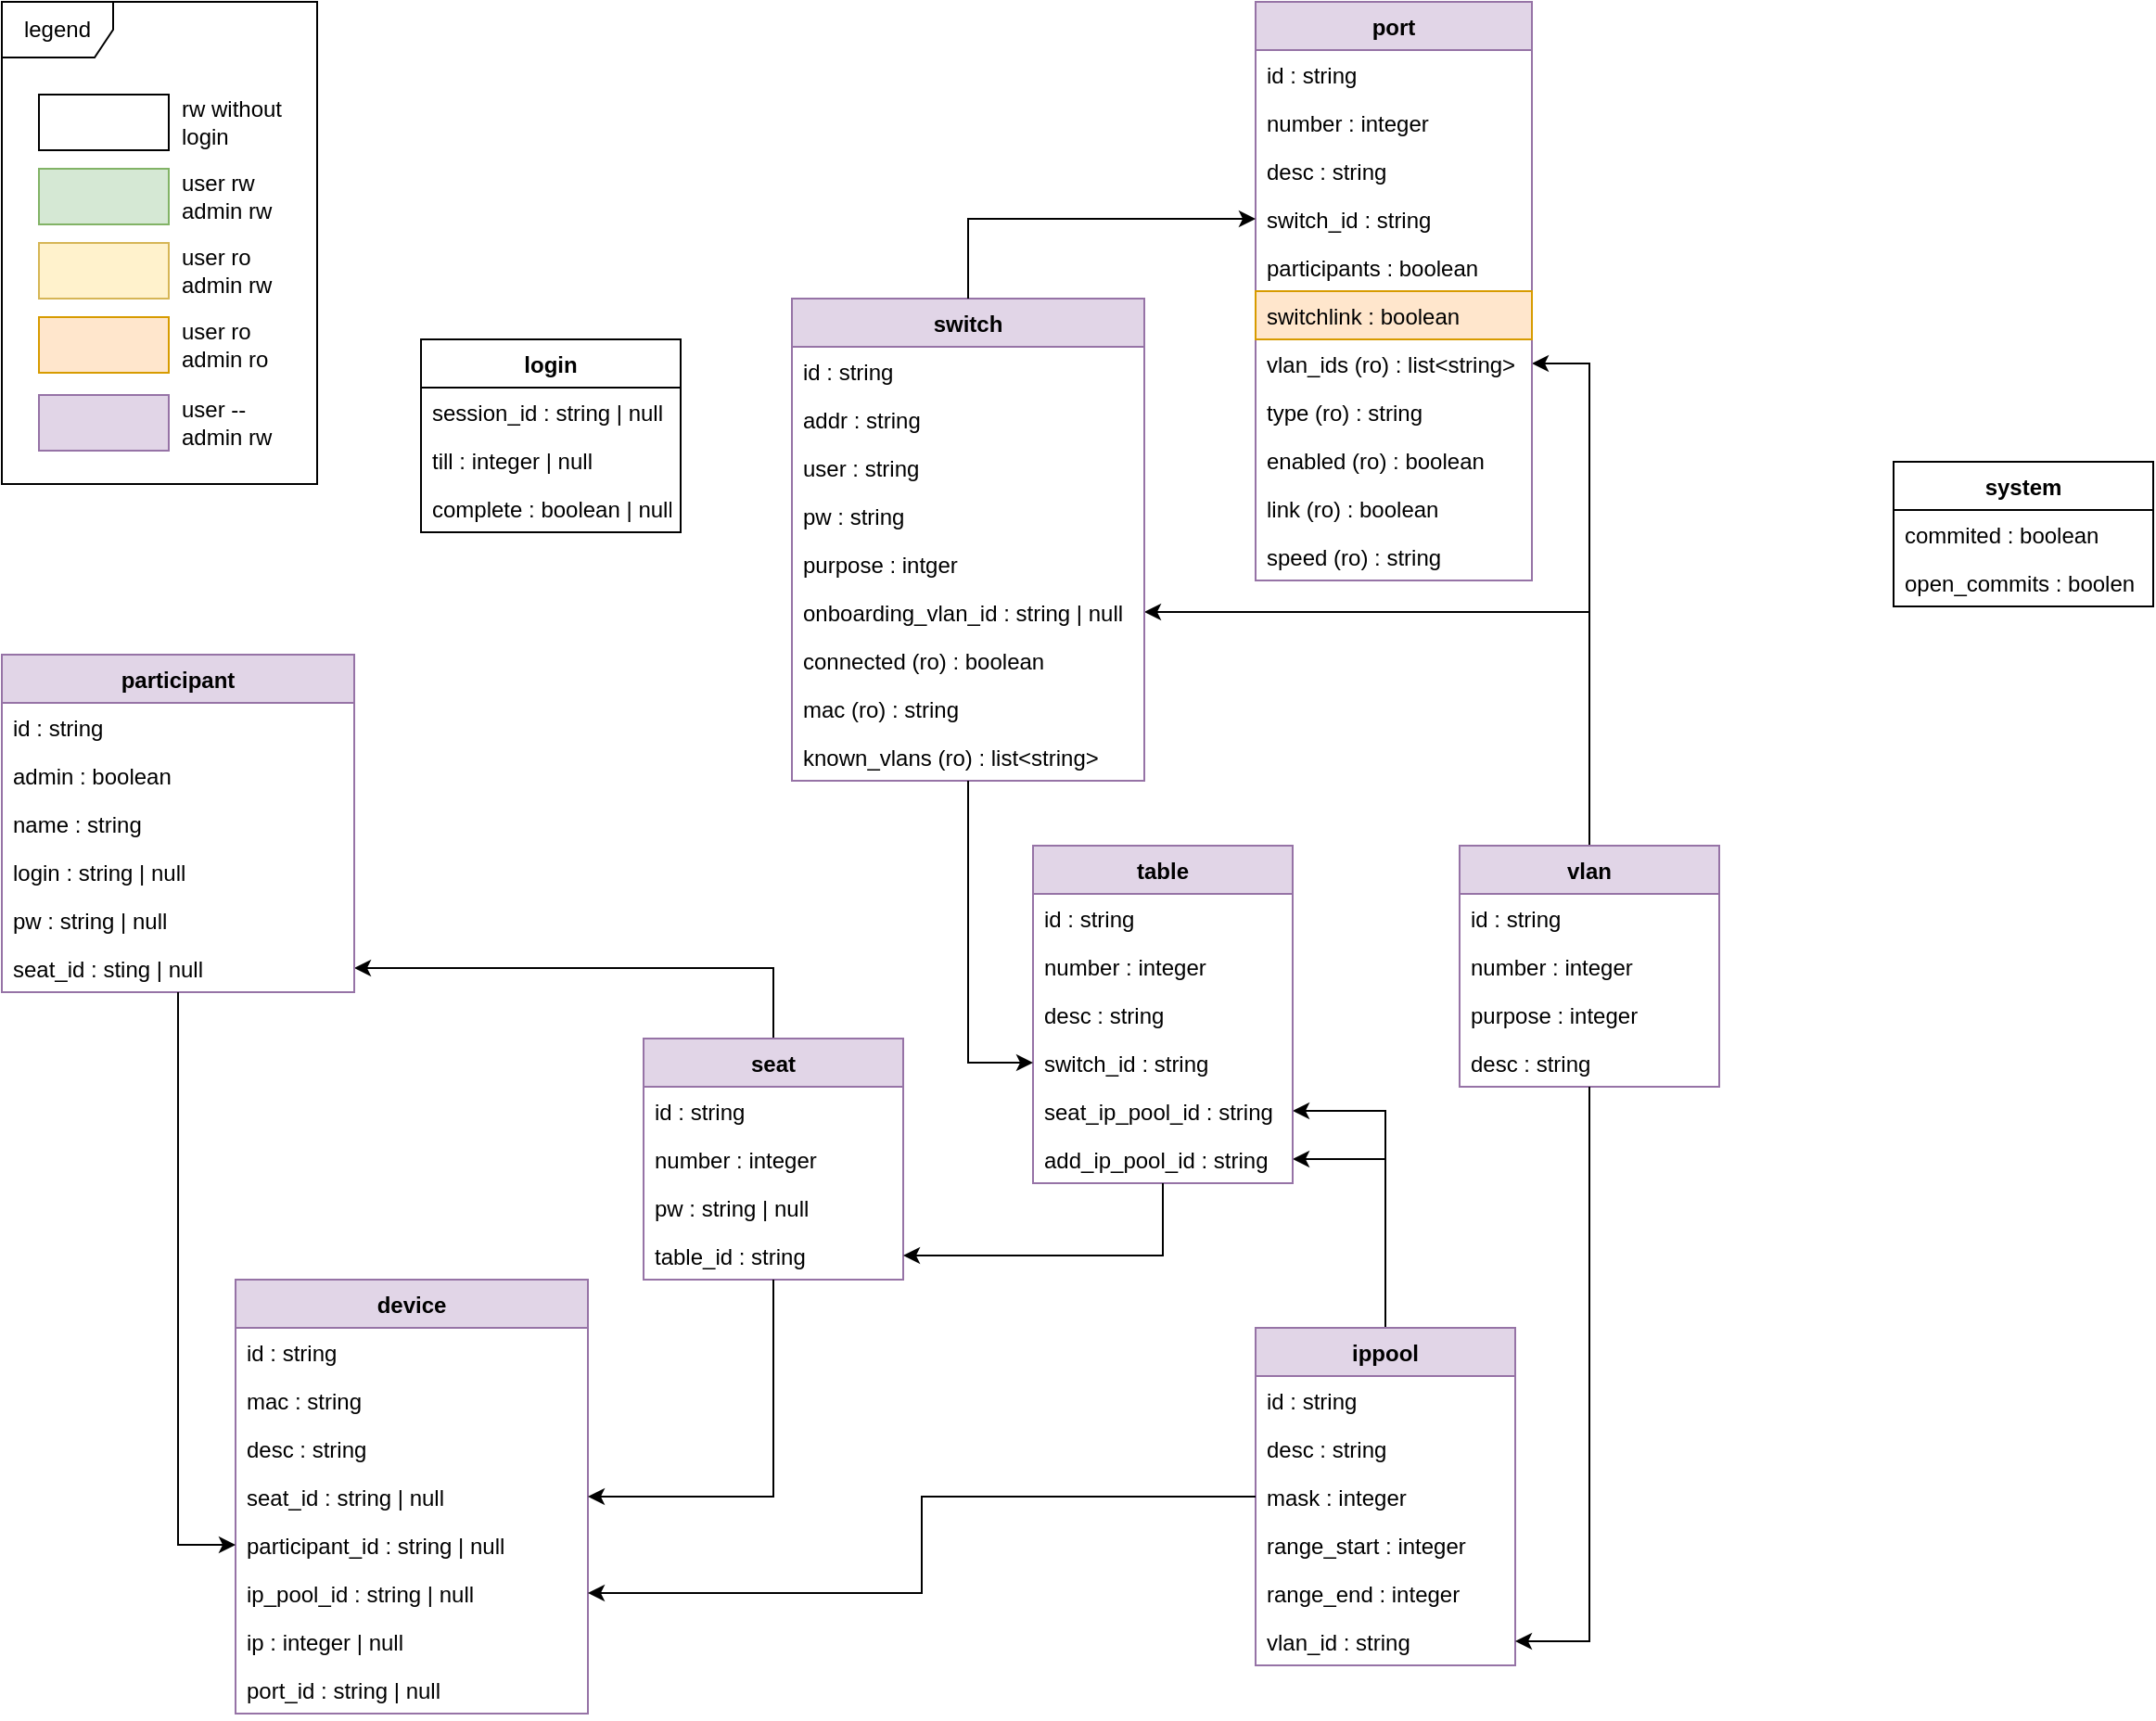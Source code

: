 <mxfile version="18.0.6" type="device"><diagram id="wcmjMXEbXOUI_5ojHGwT" name="Seite-1"><mxGraphModel dx="2062" dy="1167" grid="1" gridSize="10" guides="1" tooltips="1" connect="1" arrows="1" fold="1" page="1" pageScale="1" pageWidth="827" pageHeight="1169" math="0" shadow="0"><root><mxCell id="0"/><mxCell id="1" parent="0"/><mxCell id="OiGLj_DlRbiztUVWyKpy-1" value="login" style="swimlane;fontStyle=1;childLayout=stackLayout;horizontal=1;startSize=26;fillColor=none;horizontalStack=0;resizeParent=1;resizeParentMax=0;resizeLast=0;collapsible=1;marginBottom=0;" parent="1" vertex="1"><mxGeometry x="256" y="212" width="140" height="104" as="geometry"/></mxCell><mxCell id="OiGLj_DlRbiztUVWyKpy-2" value="session_id : string | null" style="text;strokeColor=none;fillColor=none;align=left;verticalAlign=top;spacingLeft=4;spacingRight=4;overflow=hidden;rotatable=0;points=[[0,0.5],[1,0.5]];portConstraint=eastwest;" parent="OiGLj_DlRbiztUVWyKpy-1" vertex="1"><mxGeometry y="26" width="140" height="26" as="geometry"/></mxCell><mxCell id="OiGLj_DlRbiztUVWyKpy-3" value="till : integer | null" style="text;strokeColor=none;fillColor=none;align=left;verticalAlign=top;spacingLeft=4;spacingRight=4;overflow=hidden;rotatable=0;points=[[0,0.5],[1,0.5]];portConstraint=eastwest;" parent="OiGLj_DlRbiztUVWyKpy-1" vertex="1"><mxGeometry y="52" width="140" height="26" as="geometry"/></mxCell><mxCell id="OiGLj_DlRbiztUVWyKpy-4" value="complete : boolean | null" style="text;strokeColor=none;fillColor=none;align=left;verticalAlign=top;spacingLeft=4;spacingRight=4;overflow=hidden;rotatable=0;points=[[0,0.5],[1,0.5]];portConstraint=eastwest;" parent="OiGLj_DlRbiztUVWyKpy-1" vertex="1"><mxGeometry y="78" width="140" height="26" as="geometry"/></mxCell><mxCell id="HbBlQq7aOt1CzihiDnGH-30" style="edgeStyle=orthogonalEdgeStyle;rounded=0;orthogonalLoop=1;jettySize=auto;html=1;" parent="1" source="HbBlQq7aOt1CzihiDnGH-1" target="HbBlQq7aOt1CzihiDnGH-29" edge="1"><mxGeometry relative="1" as="geometry"/></mxCell><mxCell id="3toufLZ86Ex0eC3baNWi-9" style="edgeStyle=orthogonalEdgeStyle;rounded=0;orthogonalLoop=1;jettySize=auto;html=1;" parent="1" source="HbBlQq7aOt1CzihiDnGH-1" target="3toufLZ86Ex0eC3baNWi-7" edge="1"><mxGeometry relative="1" as="geometry"/></mxCell><mxCell id="HbBlQq7aOt1CzihiDnGH-1" value="vlan" style="swimlane;fontStyle=1;childLayout=stackLayout;horizontal=1;startSize=26;fillColor=#e1d5e7;horizontalStack=0;resizeParent=1;resizeParentMax=0;resizeLast=0;collapsible=1;marginBottom=0;strokeColor=#9673a6;" parent="1" vertex="1"><mxGeometry x="816" y="485" width="140" height="130" as="geometry"/></mxCell><mxCell id="HbBlQq7aOt1CzihiDnGH-2" value="id : string" style="text;strokeColor=none;fillColor=none;align=left;verticalAlign=top;spacingLeft=4;spacingRight=4;overflow=hidden;rotatable=0;points=[[0,0.5],[1,0.5]];portConstraint=eastwest;" parent="HbBlQq7aOt1CzihiDnGH-1" vertex="1"><mxGeometry y="26" width="140" height="26" as="geometry"/></mxCell><mxCell id="HbBlQq7aOt1CzihiDnGH-3" value="number : integer" style="text;strokeColor=none;fillColor=none;align=left;verticalAlign=top;spacingLeft=4;spacingRight=4;overflow=hidden;rotatable=0;points=[[0,0.5],[1,0.5]];portConstraint=eastwest;" parent="HbBlQq7aOt1CzihiDnGH-1" vertex="1"><mxGeometry y="52" width="140" height="26" as="geometry"/></mxCell><mxCell id="HbBlQq7aOt1CzihiDnGH-4" value="purpose : integer" style="text;strokeColor=none;fillColor=none;align=left;verticalAlign=top;spacingLeft=4;spacingRight=4;overflow=hidden;rotatable=0;points=[[0,0.5],[1,0.5]];portConstraint=eastwest;" parent="HbBlQq7aOt1CzihiDnGH-1" vertex="1"><mxGeometry y="78" width="140" height="26" as="geometry"/></mxCell><mxCell id="HbBlQq7aOt1CzihiDnGH-5" value="desc : string" style="text;strokeColor=none;fillColor=none;align=left;verticalAlign=top;spacingLeft=4;spacingRight=4;overflow=hidden;rotatable=0;points=[[0,0.5],[1,0.5]];portConstraint=eastwest;" parent="HbBlQq7aOt1CzihiDnGH-1" vertex="1"><mxGeometry y="104" width="140" height="26" as="geometry"/></mxCell><mxCell id="HbBlQq7aOt1CzihiDnGH-21" style="edgeStyle=orthogonalEdgeStyle;rounded=0;orthogonalLoop=1;jettySize=auto;html=1;" parent="1" source="HbBlQq7aOt1CzihiDnGH-6" target="HbBlQq7aOt1CzihiDnGH-20" edge="1"><mxGeometry relative="1" as="geometry"/></mxCell><mxCell id="HbBlQq7aOt1CzihiDnGH-22" style="edgeStyle=orthogonalEdgeStyle;rounded=0;orthogonalLoop=1;jettySize=auto;html=1;" parent="1" source="HbBlQq7aOt1CzihiDnGH-6" target="HbBlQq7aOt1CzihiDnGH-19" edge="1"><mxGeometry relative="1" as="geometry"/></mxCell><mxCell id="HbBlQq7aOt1CzihiDnGH-6" value="ippool" style="swimlane;fontStyle=1;childLayout=stackLayout;horizontal=1;startSize=26;fillColor=#e1d5e7;horizontalStack=0;resizeParent=1;resizeParentMax=0;resizeLast=0;collapsible=1;marginBottom=0;strokeColor=#9673a6;" parent="1" vertex="1"><mxGeometry x="706" y="745" width="140" height="182" as="geometry"/></mxCell><mxCell id="HbBlQq7aOt1CzihiDnGH-7" value="id : string" style="text;strokeColor=none;fillColor=none;align=left;verticalAlign=top;spacingLeft=4;spacingRight=4;overflow=hidden;rotatable=0;points=[[0,0.5],[1,0.5]];portConstraint=eastwest;" parent="HbBlQq7aOt1CzihiDnGH-6" vertex="1"><mxGeometry y="26" width="140" height="26" as="geometry"/></mxCell><mxCell id="HbBlQq7aOt1CzihiDnGH-10" value="desc : string" style="text;strokeColor=none;fillColor=none;align=left;verticalAlign=top;spacingLeft=4;spacingRight=4;overflow=hidden;rotatable=0;points=[[0,0.5],[1,0.5]];portConstraint=eastwest;" parent="HbBlQq7aOt1CzihiDnGH-6" vertex="1"><mxGeometry y="52" width="140" height="26" as="geometry"/></mxCell><mxCell id="HbBlQq7aOt1CzihiDnGH-8" value="mask : integer" style="text;strokeColor=none;fillColor=none;align=left;verticalAlign=top;spacingLeft=4;spacingRight=4;overflow=hidden;rotatable=0;points=[[0,0.5],[1,0.5]];portConstraint=eastwest;" parent="HbBlQq7aOt1CzihiDnGH-6" vertex="1"><mxGeometry y="78" width="140" height="26" as="geometry"/></mxCell><mxCell id="HbBlQq7aOt1CzihiDnGH-9" value="range_start : integer" style="text;strokeColor=none;fillColor=none;align=left;verticalAlign=top;spacingLeft=4;spacingRight=4;overflow=hidden;rotatable=0;points=[[0,0.5],[1,0.5]];portConstraint=eastwest;" parent="HbBlQq7aOt1CzihiDnGH-6" vertex="1"><mxGeometry y="104" width="140" height="26" as="geometry"/></mxCell><mxCell id="HbBlQq7aOt1CzihiDnGH-11" value="range_end : integer" style="text;strokeColor=none;fillColor=none;align=left;verticalAlign=top;spacingLeft=4;spacingRight=4;overflow=hidden;rotatable=0;points=[[0,0.5],[1,0.5]];portConstraint=eastwest;" parent="HbBlQq7aOt1CzihiDnGH-6" vertex="1"><mxGeometry y="130" width="140" height="26" as="geometry"/></mxCell><mxCell id="HbBlQq7aOt1CzihiDnGH-12" value="vlan_id : string" style="text;strokeColor=none;fillColor=none;align=left;verticalAlign=top;spacingLeft=4;spacingRight=4;overflow=hidden;rotatable=0;points=[[0,0.5],[1,0.5]];portConstraint=eastwest;" parent="HbBlQq7aOt1CzihiDnGH-6" vertex="1"><mxGeometry y="156" width="140" height="26" as="geometry"/></mxCell><mxCell id="HbBlQq7aOt1CzihiDnGH-13" style="edgeStyle=orthogonalEdgeStyle;rounded=0;orthogonalLoop=1;jettySize=auto;html=1;" parent="1" source="HbBlQq7aOt1CzihiDnGH-1" target="HbBlQq7aOt1CzihiDnGH-12" edge="1"><mxGeometry relative="1" as="geometry"/></mxCell><mxCell id="HbBlQq7aOt1CzihiDnGH-14" value="table" style="swimlane;fontStyle=1;childLayout=stackLayout;horizontal=1;startSize=26;fillColor=#e1d5e7;horizontalStack=0;resizeParent=1;resizeParentMax=0;resizeLast=0;collapsible=1;marginBottom=0;strokeColor=#9673a6;" parent="1" vertex="1"><mxGeometry x="586" y="485" width="140" height="182" as="geometry"/></mxCell><mxCell id="HbBlQq7aOt1CzihiDnGH-15" value="id : string" style="text;strokeColor=none;fillColor=none;align=left;verticalAlign=top;spacingLeft=4;spacingRight=4;overflow=hidden;rotatable=0;points=[[0,0.5],[1,0.5]];portConstraint=eastwest;" parent="HbBlQq7aOt1CzihiDnGH-14" vertex="1"><mxGeometry y="26" width="140" height="26" as="geometry"/></mxCell><mxCell id="HbBlQq7aOt1CzihiDnGH-17" value="number : integer" style="text;strokeColor=none;fillColor=none;align=left;verticalAlign=top;spacingLeft=4;spacingRight=4;overflow=hidden;rotatable=0;points=[[0,0.5],[1,0.5]];portConstraint=eastwest;" parent="HbBlQq7aOt1CzihiDnGH-14" vertex="1"><mxGeometry y="52" width="140" height="26" as="geometry"/></mxCell><mxCell id="HbBlQq7aOt1CzihiDnGH-16" value="desc : string" style="text;strokeColor=none;fillColor=none;align=left;verticalAlign=top;spacingLeft=4;spacingRight=4;overflow=hidden;rotatable=0;points=[[0,0.5],[1,0.5]];portConstraint=eastwest;" parent="HbBlQq7aOt1CzihiDnGH-14" vertex="1"><mxGeometry y="78" width="140" height="26" as="geometry"/></mxCell><mxCell id="HbBlQq7aOt1CzihiDnGH-18" value="switch_id : string" style="text;strokeColor=none;fillColor=none;align=left;verticalAlign=top;spacingLeft=4;spacingRight=4;overflow=hidden;rotatable=0;points=[[0,0.5],[1,0.5]];portConstraint=eastwest;" parent="HbBlQq7aOt1CzihiDnGH-14" vertex="1"><mxGeometry y="104" width="140" height="26" as="geometry"/></mxCell><mxCell id="HbBlQq7aOt1CzihiDnGH-19" value="seat_ip_pool_id : string" style="text;strokeColor=none;fillColor=none;align=left;verticalAlign=top;spacingLeft=4;spacingRight=4;overflow=hidden;rotatable=0;points=[[0,0.5],[1,0.5]];portConstraint=eastwest;" parent="HbBlQq7aOt1CzihiDnGH-14" vertex="1"><mxGeometry y="130" width="140" height="26" as="geometry"/></mxCell><mxCell id="HbBlQq7aOt1CzihiDnGH-20" value="add_ip_pool_id : string" style="text;strokeColor=none;fillColor=none;align=left;verticalAlign=top;spacingLeft=4;spacingRight=4;overflow=hidden;rotatable=0;points=[[0,0.5],[1,0.5]];portConstraint=eastwest;" parent="HbBlQq7aOt1CzihiDnGH-14" vertex="1"><mxGeometry y="156" width="140" height="26" as="geometry"/></mxCell><mxCell id="HbBlQq7aOt1CzihiDnGH-23" value="switch" style="swimlane;fontStyle=1;childLayout=stackLayout;horizontal=1;startSize=26;fillColor=#e1d5e7;horizontalStack=0;resizeParent=1;resizeParentMax=0;resizeLast=0;collapsible=1;marginBottom=0;strokeColor=#9673a6;" parent="1" vertex="1"><mxGeometry x="456" y="190" width="190" height="260" as="geometry"/></mxCell><mxCell id="HbBlQq7aOt1CzihiDnGH-24" value="id : string" style="text;strokeColor=none;fillColor=none;align=left;verticalAlign=top;spacingLeft=4;spacingRight=4;overflow=hidden;rotatable=0;points=[[0,0.5],[1,0.5]];portConstraint=eastwest;" parent="HbBlQq7aOt1CzihiDnGH-23" vertex="1"><mxGeometry y="26" width="190" height="26" as="geometry"/></mxCell><mxCell id="HbBlQq7aOt1CzihiDnGH-25" value="addr : string" style="text;strokeColor=none;fillColor=none;align=left;verticalAlign=top;spacingLeft=4;spacingRight=4;overflow=hidden;rotatable=0;points=[[0,0.5],[1,0.5]];portConstraint=eastwest;" parent="HbBlQq7aOt1CzihiDnGH-23" vertex="1"><mxGeometry y="52" width="190" height="26" as="geometry"/></mxCell><mxCell id="HbBlQq7aOt1CzihiDnGH-26" value="user : string" style="text;strokeColor=none;fillColor=none;align=left;verticalAlign=top;spacingLeft=4;spacingRight=4;overflow=hidden;rotatable=0;points=[[0,0.5],[1,0.5]];portConstraint=eastwest;" parent="HbBlQq7aOt1CzihiDnGH-23" vertex="1"><mxGeometry y="78" width="190" height="26" as="geometry"/></mxCell><mxCell id="HbBlQq7aOt1CzihiDnGH-27" value="pw : string" style="text;strokeColor=none;fillColor=none;align=left;verticalAlign=top;spacingLeft=4;spacingRight=4;overflow=hidden;rotatable=0;points=[[0,0.5],[1,0.5]];portConstraint=eastwest;" parent="HbBlQq7aOt1CzihiDnGH-23" vertex="1"><mxGeometry y="104" width="190" height="26" as="geometry"/></mxCell><mxCell id="HbBlQq7aOt1CzihiDnGH-28" value="purpose : intger" style="text;strokeColor=none;fillColor=none;align=left;verticalAlign=top;spacingLeft=4;spacingRight=4;overflow=hidden;rotatable=0;points=[[0,0.5],[1,0.5]];portConstraint=eastwest;" parent="HbBlQq7aOt1CzihiDnGH-23" vertex="1"><mxGeometry y="130" width="190" height="26" as="geometry"/></mxCell><mxCell id="HbBlQq7aOt1CzihiDnGH-29" value="onboarding_vlan_id : string | null" style="text;strokeColor=none;fillColor=none;align=left;verticalAlign=top;spacingLeft=4;spacingRight=4;overflow=hidden;rotatable=0;points=[[0,0.5],[1,0.5]];portConstraint=eastwest;" parent="HbBlQq7aOt1CzihiDnGH-23" vertex="1"><mxGeometry y="156" width="190" height="26" as="geometry"/></mxCell><mxCell id="I7PI70zGRJGLV9i5_dda-1" value="connected (ro) : boolean" style="text;strokeColor=none;fillColor=none;align=left;verticalAlign=top;spacingLeft=4;spacingRight=4;overflow=hidden;rotatable=0;points=[[0,0.5],[1,0.5]];portConstraint=eastwest;" parent="HbBlQq7aOt1CzihiDnGH-23" vertex="1"><mxGeometry y="182" width="190" height="26" as="geometry"/></mxCell><mxCell id="I7PI70zGRJGLV9i5_dda-2" value="mac (ro) : string" style="text;strokeColor=none;fillColor=none;align=left;verticalAlign=top;spacingLeft=4;spacingRight=4;overflow=hidden;rotatable=0;points=[[0,0.5],[1,0.5]];portConstraint=eastwest;" parent="HbBlQq7aOt1CzihiDnGH-23" vertex="1"><mxGeometry y="208" width="190" height="26" as="geometry"/></mxCell><mxCell id="PKYJcR1PnzgGDaaUyaEz-2" value="known_vlans (ro) : list&lt;string&gt;" style="text;strokeColor=none;fillColor=none;align=left;verticalAlign=top;spacingLeft=4;spacingRight=4;overflow=hidden;rotatable=0;points=[[0,0.5],[1,0.5]];portConstraint=eastwest;" parent="HbBlQq7aOt1CzihiDnGH-23" vertex="1"><mxGeometry y="234" width="190" height="26" as="geometry"/></mxCell><mxCell id="HbBlQq7aOt1CzihiDnGH-31" style="edgeStyle=orthogonalEdgeStyle;rounded=0;orthogonalLoop=1;jettySize=auto;html=1;" parent="1" source="HbBlQq7aOt1CzihiDnGH-23" target="HbBlQq7aOt1CzihiDnGH-18" edge="1"><mxGeometry relative="1" as="geometry"/></mxCell><mxCell id="HbBlQq7aOt1CzihiDnGH-45" style="edgeStyle=orthogonalEdgeStyle;rounded=0;orthogonalLoop=1;jettySize=auto;html=1;" parent="1" source="HbBlQq7aOt1CzihiDnGH-32" target="HbBlQq7aOt1CzihiDnGH-44" edge="1"><mxGeometry relative="1" as="geometry"/></mxCell><mxCell id="HbBlQq7aOt1CzihiDnGH-32" value="seat" style="swimlane;fontStyle=1;childLayout=stackLayout;horizontal=1;startSize=26;fillColor=#e1d5e7;horizontalStack=0;resizeParent=1;resizeParentMax=0;resizeLast=0;collapsible=1;marginBottom=0;strokeColor=#9673a6;" parent="1" vertex="1"><mxGeometry x="376" y="589" width="140" height="130" as="geometry"/></mxCell><mxCell id="HbBlQq7aOt1CzihiDnGH-33" value="id : string" style="text;strokeColor=none;fillColor=none;align=left;verticalAlign=top;spacingLeft=4;spacingRight=4;overflow=hidden;rotatable=0;points=[[0,0.5],[1,0.5]];portConstraint=eastwest;" parent="HbBlQq7aOt1CzihiDnGH-32" vertex="1"><mxGeometry y="26" width="140" height="26" as="geometry"/></mxCell><mxCell id="HbBlQq7aOt1CzihiDnGH-34" value="number : integer" style="text;strokeColor=none;fillColor=none;align=left;verticalAlign=top;spacingLeft=4;spacingRight=4;overflow=hidden;rotatable=0;points=[[0,0.5],[1,0.5]];portConstraint=eastwest;" parent="HbBlQq7aOt1CzihiDnGH-32" vertex="1"><mxGeometry y="52" width="140" height="26" as="geometry"/></mxCell><mxCell id="HbBlQq7aOt1CzihiDnGH-35" value="pw : string | null" style="text;strokeColor=none;fillColor=none;align=left;verticalAlign=top;spacingLeft=4;spacingRight=4;overflow=hidden;rotatable=0;points=[[0,0.5],[1,0.5]];portConstraint=eastwest;" parent="HbBlQq7aOt1CzihiDnGH-32" vertex="1"><mxGeometry y="78" width="140" height="26" as="geometry"/></mxCell><mxCell id="HbBlQq7aOt1CzihiDnGH-36" value="table_id : string" style="text;strokeColor=none;fillColor=none;align=left;verticalAlign=top;spacingLeft=4;spacingRight=4;overflow=hidden;rotatable=0;points=[[0,0.5],[1,0.5]];portConstraint=eastwest;" parent="HbBlQq7aOt1CzihiDnGH-32" vertex="1"><mxGeometry y="104" width="140" height="26" as="geometry"/></mxCell><mxCell id="HbBlQq7aOt1CzihiDnGH-37" style="edgeStyle=orthogonalEdgeStyle;rounded=0;orthogonalLoop=1;jettySize=auto;html=1;" parent="1" source="HbBlQq7aOt1CzihiDnGH-14" target="HbBlQq7aOt1CzihiDnGH-36" edge="1"><mxGeometry relative="1" as="geometry"/></mxCell><mxCell id="HbBlQq7aOt1CzihiDnGH-38" value="participant" style="swimlane;fontStyle=1;childLayout=stackLayout;horizontal=1;startSize=26;fillColor=#e1d5e7;horizontalStack=0;resizeParent=1;resizeParentMax=0;resizeLast=0;collapsible=1;marginBottom=0;strokeColor=#9673a6;" parent="1" vertex="1"><mxGeometry x="30" y="382" width="190" height="182" as="geometry"/></mxCell><mxCell id="HbBlQq7aOt1CzihiDnGH-39" value="id : string" style="text;strokeColor=none;fillColor=none;align=left;verticalAlign=top;spacingLeft=4;spacingRight=4;overflow=hidden;rotatable=0;points=[[0,0.5],[1,0.5]];portConstraint=eastwest;" parent="HbBlQq7aOt1CzihiDnGH-38" vertex="1"><mxGeometry y="26" width="190" height="26" as="geometry"/></mxCell><mxCell id="HbBlQq7aOt1CzihiDnGH-40" value="admin : boolean" style="text;strokeColor=none;fillColor=none;align=left;verticalAlign=top;spacingLeft=4;spacingRight=4;overflow=hidden;rotatable=0;points=[[0,0.5],[1,0.5]];portConstraint=eastwest;" parent="HbBlQq7aOt1CzihiDnGH-38" vertex="1"><mxGeometry y="52" width="190" height="26" as="geometry"/></mxCell><mxCell id="HbBlQq7aOt1CzihiDnGH-41" value="name : string" style="text;strokeColor=none;fillColor=none;align=left;verticalAlign=top;spacingLeft=4;spacingRight=4;overflow=hidden;rotatable=0;points=[[0,0.5],[1,0.5]];portConstraint=eastwest;" parent="HbBlQq7aOt1CzihiDnGH-38" vertex="1"><mxGeometry y="78" width="190" height="26" as="geometry"/></mxCell><mxCell id="HbBlQq7aOt1CzihiDnGH-42" value="login : string | null" style="text;strokeColor=none;fillColor=none;align=left;verticalAlign=top;spacingLeft=4;spacingRight=4;overflow=hidden;rotatable=0;points=[[0,0.5],[1,0.5]];portConstraint=eastwest;" parent="HbBlQq7aOt1CzihiDnGH-38" vertex="1"><mxGeometry y="104" width="190" height="26" as="geometry"/></mxCell><mxCell id="HbBlQq7aOt1CzihiDnGH-43" value="pw : string | null" style="text;strokeColor=none;fillColor=none;align=left;verticalAlign=top;spacingLeft=4;spacingRight=4;overflow=hidden;rotatable=0;points=[[0,0.5],[1,0.5]];portConstraint=eastwest;" parent="HbBlQq7aOt1CzihiDnGH-38" vertex="1"><mxGeometry y="130" width="190" height="26" as="geometry"/></mxCell><mxCell id="HbBlQq7aOt1CzihiDnGH-44" value="seat_id : sting | null" style="text;strokeColor=none;fillColor=none;align=left;verticalAlign=top;spacingLeft=4;spacingRight=4;overflow=hidden;rotatable=0;points=[[0,0.5],[1,0.5]];portConstraint=eastwest;" parent="HbBlQq7aOt1CzihiDnGH-38" vertex="1"><mxGeometry y="156" width="190" height="26" as="geometry"/></mxCell><mxCell id="HbBlQq7aOt1CzihiDnGH-46" value="device" style="swimlane;fontStyle=1;childLayout=stackLayout;horizontal=1;startSize=26;fillColor=#e1d5e7;horizontalStack=0;resizeParent=1;resizeParentMax=0;resizeLast=0;collapsible=1;marginBottom=0;strokeColor=#9673a6;" parent="1" vertex="1"><mxGeometry x="156" y="719" width="190" height="234" as="geometry"/></mxCell><mxCell id="HbBlQq7aOt1CzihiDnGH-47" value="id : string" style="text;strokeColor=none;fillColor=none;align=left;verticalAlign=top;spacingLeft=4;spacingRight=4;overflow=hidden;rotatable=0;points=[[0,0.5],[1,0.5]];portConstraint=eastwest;" parent="HbBlQq7aOt1CzihiDnGH-46" vertex="1"><mxGeometry y="26" width="190" height="26" as="geometry"/></mxCell><mxCell id="HbBlQq7aOt1CzihiDnGH-48" value="mac : string" style="text;strokeColor=none;fillColor=none;align=left;verticalAlign=top;spacingLeft=4;spacingRight=4;overflow=hidden;rotatable=0;points=[[0,0.5],[1,0.5]];portConstraint=eastwest;" parent="HbBlQq7aOt1CzihiDnGH-46" vertex="1"><mxGeometry y="52" width="190" height="26" as="geometry"/></mxCell><mxCell id="HbBlQq7aOt1CzihiDnGH-49" value="desc : string" style="text;strokeColor=none;fillColor=none;align=left;verticalAlign=top;spacingLeft=4;spacingRight=4;overflow=hidden;rotatable=0;points=[[0,0.5],[1,0.5]];portConstraint=eastwest;" parent="HbBlQq7aOt1CzihiDnGH-46" vertex="1"><mxGeometry y="78" width="190" height="26" as="geometry"/></mxCell><mxCell id="HbBlQq7aOt1CzihiDnGH-50" value="seat_id : string | null" style="text;strokeColor=none;fillColor=none;align=left;verticalAlign=top;spacingLeft=4;spacingRight=4;overflow=hidden;rotatable=0;points=[[0,0.5],[1,0.5]];portConstraint=eastwest;" parent="HbBlQq7aOt1CzihiDnGH-46" vertex="1"><mxGeometry y="104" width="190" height="26" as="geometry"/></mxCell><mxCell id="HbBlQq7aOt1CzihiDnGH-51" value="participant_id : string | null" style="text;strokeColor=none;fillColor=none;align=left;verticalAlign=top;spacingLeft=4;spacingRight=4;overflow=hidden;rotatable=0;points=[[0,0.5],[1,0.5]];portConstraint=eastwest;" parent="HbBlQq7aOt1CzihiDnGH-46" vertex="1"><mxGeometry y="130" width="190" height="26" as="geometry"/></mxCell><mxCell id="HbBlQq7aOt1CzihiDnGH-52" value="ip_pool_id : string | null" style="text;strokeColor=none;fillColor=none;align=left;verticalAlign=top;spacingLeft=4;spacingRight=4;overflow=hidden;rotatable=0;points=[[0,0.5],[1,0.5]];portConstraint=eastwest;" parent="HbBlQq7aOt1CzihiDnGH-46" vertex="1"><mxGeometry y="156" width="190" height="26" as="geometry"/></mxCell><mxCell id="HbBlQq7aOt1CzihiDnGH-53" value="ip : integer | null" style="text;strokeColor=none;fillColor=none;align=left;verticalAlign=top;spacingLeft=4;spacingRight=4;overflow=hidden;rotatable=0;points=[[0,0.5],[1,0.5]];portConstraint=eastwest;" parent="HbBlQq7aOt1CzihiDnGH-46" vertex="1"><mxGeometry y="182" width="190" height="26" as="geometry"/></mxCell><mxCell id="3toufLZ86Ex0eC3baNWi-10" value="port_id : string | null" style="text;strokeColor=none;fillColor=none;align=left;verticalAlign=top;spacingLeft=4;spacingRight=4;overflow=hidden;rotatable=0;points=[[0,0.5],[1,0.5]];portConstraint=eastwest;" parent="HbBlQq7aOt1CzihiDnGH-46" vertex="1"><mxGeometry y="208" width="190" height="26" as="geometry"/></mxCell><mxCell id="HbBlQq7aOt1CzihiDnGH-54" style="edgeStyle=orthogonalEdgeStyle;rounded=0;orthogonalLoop=1;jettySize=auto;html=1;" parent="1" source="HbBlQq7aOt1CzihiDnGH-38" target="HbBlQq7aOt1CzihiDnGH-51" edge="1"><mxGeometry relative="1" as="geometry"/></mxCell><mxCell id="HbBlQq7aOt1CzihiDnGH-55" style="edgeStyle=orthogonalEdgeStyle;rounded=0;orthogonalLoop=1;jettySize=auto;html=1;" parent="1" source="HbBlQq7aOt1CzihiDnGH-32" target="HbBlQq7aOt1CzihiDnGH-50" edge="1"><mxGeometry relative="1" as="geometry"/></mxCell><mxCell id="HbBlQq7aOt1CzihiDnGH-56" style="edgeStyle=orthogonalEdgeStyle;rounded=0;orthogonalLoop=1;jettySize=auto;html=1;" parent="1" source="HbBlQq7aOt1CzihiDnGH-6" target="HbBlQq7aOt1CzihiDnGH-52" edge="1"><mxGeometry relative="1" as="geometry"/></mxCell><mxCell id="3toufLZ86Ex0eC3baNWi-1" value="port" style="swimlane;fontStyle=1;childLayout=stackLayout;horizontal=1;startSize=26;fillColor=#e1d5e7;horizontalStack=0;resizeParent=1;resizeParentMax=0;resizeLast=0;collapsible=1;marginBottom=0;strokeColor=#9673a6;" parent="1" vertex="1"><mxGeometry x="706" y="30" width="149" height="312" as="geometry"/></mxCell><mxCell id="3toufLZ86Ex0eC3baNWi-2" value="id : string" style="text;strokeColor=none;fillColor=none;align=left;verticalAlign=top;spacingLeft=4;spacingRight=4;overflow=hidden;rotatable=0;points=[[0,0.5],[1,0.5]];portConstraint=eastwest;" parent="3toufLZ86Ex0eC3baNWi-1" vertex="1"><mxGeometry y="26" width="149" height="26" as="geometry"/></mxCell><mxCell id="3toufLZ86Ex0eC3baNWi-3" value="number : integer" style="text;strokeColor=none;fillColor=none;align=left;verticalAlign=top;spacingLeft=4;spacingRight=4;overflow=hidden;rotatable=0;points=[[0,0.5],[1,0.5]];portConstraint=eastwest;" parent="3toufLZ86Ex0eC3baNWi-1" vertex="1"><mxGeometry y="52" width="149" height="26" as="geometry"/></mxCell><mxCell id="3toufLZ86Ex0eC3baNWi-5" value="desc : string" style="text;strokeColor=none;fillColor=none;align=left;verticalAlign=top;spacingLeft=4;spacingRight=4;overflow=hidden;rotatable=0;points=[[0,0.5],[1,0.5]];portConstraint=eastwest;" parent="3toufLZ86Ex0eC3baNWi-1" vertex="1"><mxGeometry y="78" width="149" height="26" as="geometry"/></mxCell><mxCell id="3toufLZ86Ex0eC3baNWi-4" value="switch_id : string" style="text;strokeColor=none;fillColor=none;align=left;verticalAlign=top;spacingLeft=4;spacingRight=4;overflow=hidden;rotatable=0;points=[[0,0.5],[1,0.5]];portConstraint=eastwest;" parent="3toufLZ86Ex0eC3baNWi-1" vertex="1"><mxGeometry y="104" width="149" height="26" as="geometry"/></mxCell><mxCell id="3toufLZ86Ex0eC3baNWi-6" value="participants : boolean" style="text;strokeColor=none;fillColor=none;align=left;verticalAlign=top;spacingLeft=4;spacingRight=4;overflow=hidden;rotatable=0;points=[[0,0.5],[1,0.5]];portConstraint=eastwest;" parent="3toufLZ86Ex0eC3baNWi-1" vertex="1"><mxGeometry y="130" width="149" height="26" as="geometry"/></mxCell><mxCell id="XyD-ON7FCZBojSZJl-00-5" value="switchlink : boolean" style="text;strokeColor=#d79b00;fillColor=#ffe6cc;align=left;verticalAlign=top;spacingLeft=4;spacingRight=4;overflow=hidden;rotatable=0;points=[[0,0.5],[1,0.5]];portConstraint=eastwest;" parent="3toufLZ86Ex0eC3baNWi-1" vertex="1"><mxGeometry y="156" width="149" height="26" as="geometry"/></mxCell><mxCell id="3toufLZ86Ex0eC3baNWi-7" value="vlan_ids (ro) : list&lt;string&gt;" style="text;strokeColor=none;fillColor=none;align=left;verticalAlign=top;spacingLeft=4;spacingRight=4;overflow=hidden;rotatable=0;points=[[0,0.5],[1,0.5]];portConstraint=eastwest;" parent="3toufLZ86Ex0eC3baNWi-1" vertex="1"><mxGeometry y="182" width="149" height="26" as="geometry"/></mxCell><mxCell id="3toufLZ86Ex0eC3baNWi-11" value="type (ro) : string" style="text;strokeColor=none;fillColor=none;align=left;verticalAlign=top;spacingLeft=4;spacingRight=4;overflow=hidden;rotatable=0;points=[[0,0.5],[1,0.5]];portConstraint=eastwest;" parent="3toufLZ86Ex0eC3baNWi-1" vertex="1"><mxGeometry y="208" width="149" height="26" as="geometry"/></mxCell><mxCell id="3toufLZ86Ex0eC3baNWi-12" value="enabled (ro) : boolean" style="text;strokeColor=none;fillColor=none;align=left;verticalAlign=top;spacingLeft=4;spacingRight=4;overflow=hidden;rotatable=0;points=[[0,0.5],[1,0.5]];portConstraint=eastwest;" parent="3toufLZ86Ex0eC3baNWi-1" vertex="1"><mxGeometry y="234" width="149" height="26" as="geometry"/></mxCell><mxCell id="3toufLZ86Ex0eC3baNWi-13" value="link (ro) : boolean" style="text;strokeColor=none;fillColor=none;align=left;verticalAlign=top;spacingLeft=4;spacingRight=4;overflow=hidden;rotatable=0;points=[[0,0.5],[1,0.5]];portConstraint=eastwest;" parent="3toufLZ86Ex0eC3baNWi-1" vertex="1"><mxGeometry y="260" width="149" height="26" as="geometry"/></mxCell><mxCell id="3toufLZ86Ex0eC3baNWi-14" value="speed (ro) : string" style="text;strokeColor=none;fillColor=none;align=left;verticalAlign=top;spacingLeft=4;spacingRight=4;overflow=hidden;rotatable=0;points=[[0,0.5],[1,0.5]];portConstraint=eastwest;" parent="3toufLZ86Ex0eC3baNWi-1" vertex="1"><mxGeometry y="286" width="149" height="26" as="geometry"/></mxCell><mxCell id="3toufLZ86Ex0eC3baNWi-8" style="edgeStyle=orthogonalEdgeStyle;rounded=0;orthogonalLoop=1;jettySize=auto;html=1;" parent="1" source="HbBlQq7aOt1CzihiDnGH-23" target="3toufLZ86Ex0eC3baNWi-4" edge="1"><mxGeometry relative="1" as="geometry"/></mxCell><mxCell id="XyD-ON7FCZBojSZJl-00-4" value="" style="group" parent="1" vertex="1" connectable="0"><mxGeometry x="30" y="30" width="170" height="260" as="geometry"/></mxCell><mxCell id="HbBlQq7aOt1CzihiDnGH-57" value="legend" style="shape=umlFrame;whiteSpace=wrap;html=1;" parent="XyD-ON7FCZBojSZJl-00-4" vertex="1"><mxGeometry width="170" height="260" as="geometry"/></mxCell><mxCell id="OiGLj_DlRbiztUVWyKpy-6" value="user rw&lt;br&gt;admin rw" style="rounded=0;whiteSpace=wrap;html=1;fillColor=#d5e8d4;strokeColor=#82b366;labelPosition=right;verticalLabelPosition=middle;align=left;verticalAlign=middle;spacing=7;" parent="XyD-ON7FCZBojSZJl-00-4" vertex="1"><mxGeometry x="20" y="90" width="70" height="30" as="geometry"/></mxCell><mxCell id="OiGLj_DlRbiztUVWyKpy-7" value="user ro&lt;br&gt;admin rw" style="rounded=0;whiteSpace=wrap;html=1;fillColor=#fff2cc;strokeColor=#d6b656;labelPosition=right;verticalLabelPosition=middle;align=left;verticalAlign=middle;spacing=7;" parent="XyD-ON7FCZBojSZJl-00-4" vertex="1"><mxGeometry x="20" y="130" width="70" height="30" as="geometry"/></mxCell><mxCell id="OiGLj_DlRbiztUVWyKpy-8" value="user --&lt;br&gt;admin rw" style="rounded=0;whiteSpace=wrap;html=1;fillColor=#e1d5e7;strokeColor=#9673a6;labelPosition=right;verticalLabelPosition=middle;align=left;verticalAlign=middle;spacing=7;" parent="XyD-ON7FCZBojSZJl-00-4" vertex="1"><mxGeometry x="20" y="212" width="70" height="30" as="geometry"/></mxCell><mxCell id="OiGLj_DlRbiztUVWyKpy-9" value="rw without login" style="rounded=0;whiteSpace=wrap;html=1;labelPosition=right;verticalLabelPosition=middle;align=left;verticalAlign=middle;spacing=7;" parent="XyD-ON7FCZBojSZJl-00-4" vertex="1"><mxGeometry x="20" y="50" width="70" height="30" as="geometry"/></mxCell><mxCell id="XyD-ON7FCZBojSZJl-00-3" value="user ro&lt;br&gt;admin ro" style="rounded=0;whiteSpace=wrap;html=1;fillColor=#ffe6cc;strokeColor=#d79b00;labelPosition=right;verticalLabelPosition=middle;align=left;verticalAlign=middle;spacing=7;" parent="XyD-ON7FCZBojSZJl-00-4" vertex="1"><mxGeometry x="20" y="170" width="70" height="30" as="geometry"/></mxCell><mxCell id="MXI354nj7rL_2gChRyMd-1" value="system" style="swimlane;fontStyle=1;childLayout=stackLayout;horizontal=1;startSize=26;fillColor=none;horizontalStack=0;resizeParent=1;resizeParentMax=0;resizeLast=0;collapsible=1;marginBottom=0;" vertex="1" parent="1"><mxGeometry x="1050" y="278" width="140" height="78" as="geometry"/></mxCell><mxCell id="MXI354nj7rL_2gChRyMd-2" value="commited : boolean" style="text;strokeColor=none;fillColor=none;align=left;verticalAlign=top;spacingLeft=4;spacingRight=4;overflow=hidden;rotatable=0;points=[[0,0.5],[1,0.5]];portConstraint=eastwest;" vertex="1" parent="MXI354nj7rL_2gChRyMd-1"><mxGeometry y="26" width="140" height="26" as="geometry"/></mxCell><mxCell id="MXI354nj7rL_2gChRyMd-3" value="open_commits : boolen" style="text;strokeColor=none;fillColor=none;align=left;verticalAlign=top;spacingLeft=4;spacingRight=4;overflow=hidden;rotatable=0;points=[[0,0.5],[1,0.5]];portConstraint=eastwest;" vertex="1" parent="MXI354nj7rL_2gChRyMd-1"><mxGeometry y="52" width="140" height="26" as="geometry"/></mxCell></root></mxGraphModel></diagram></mxfile>

